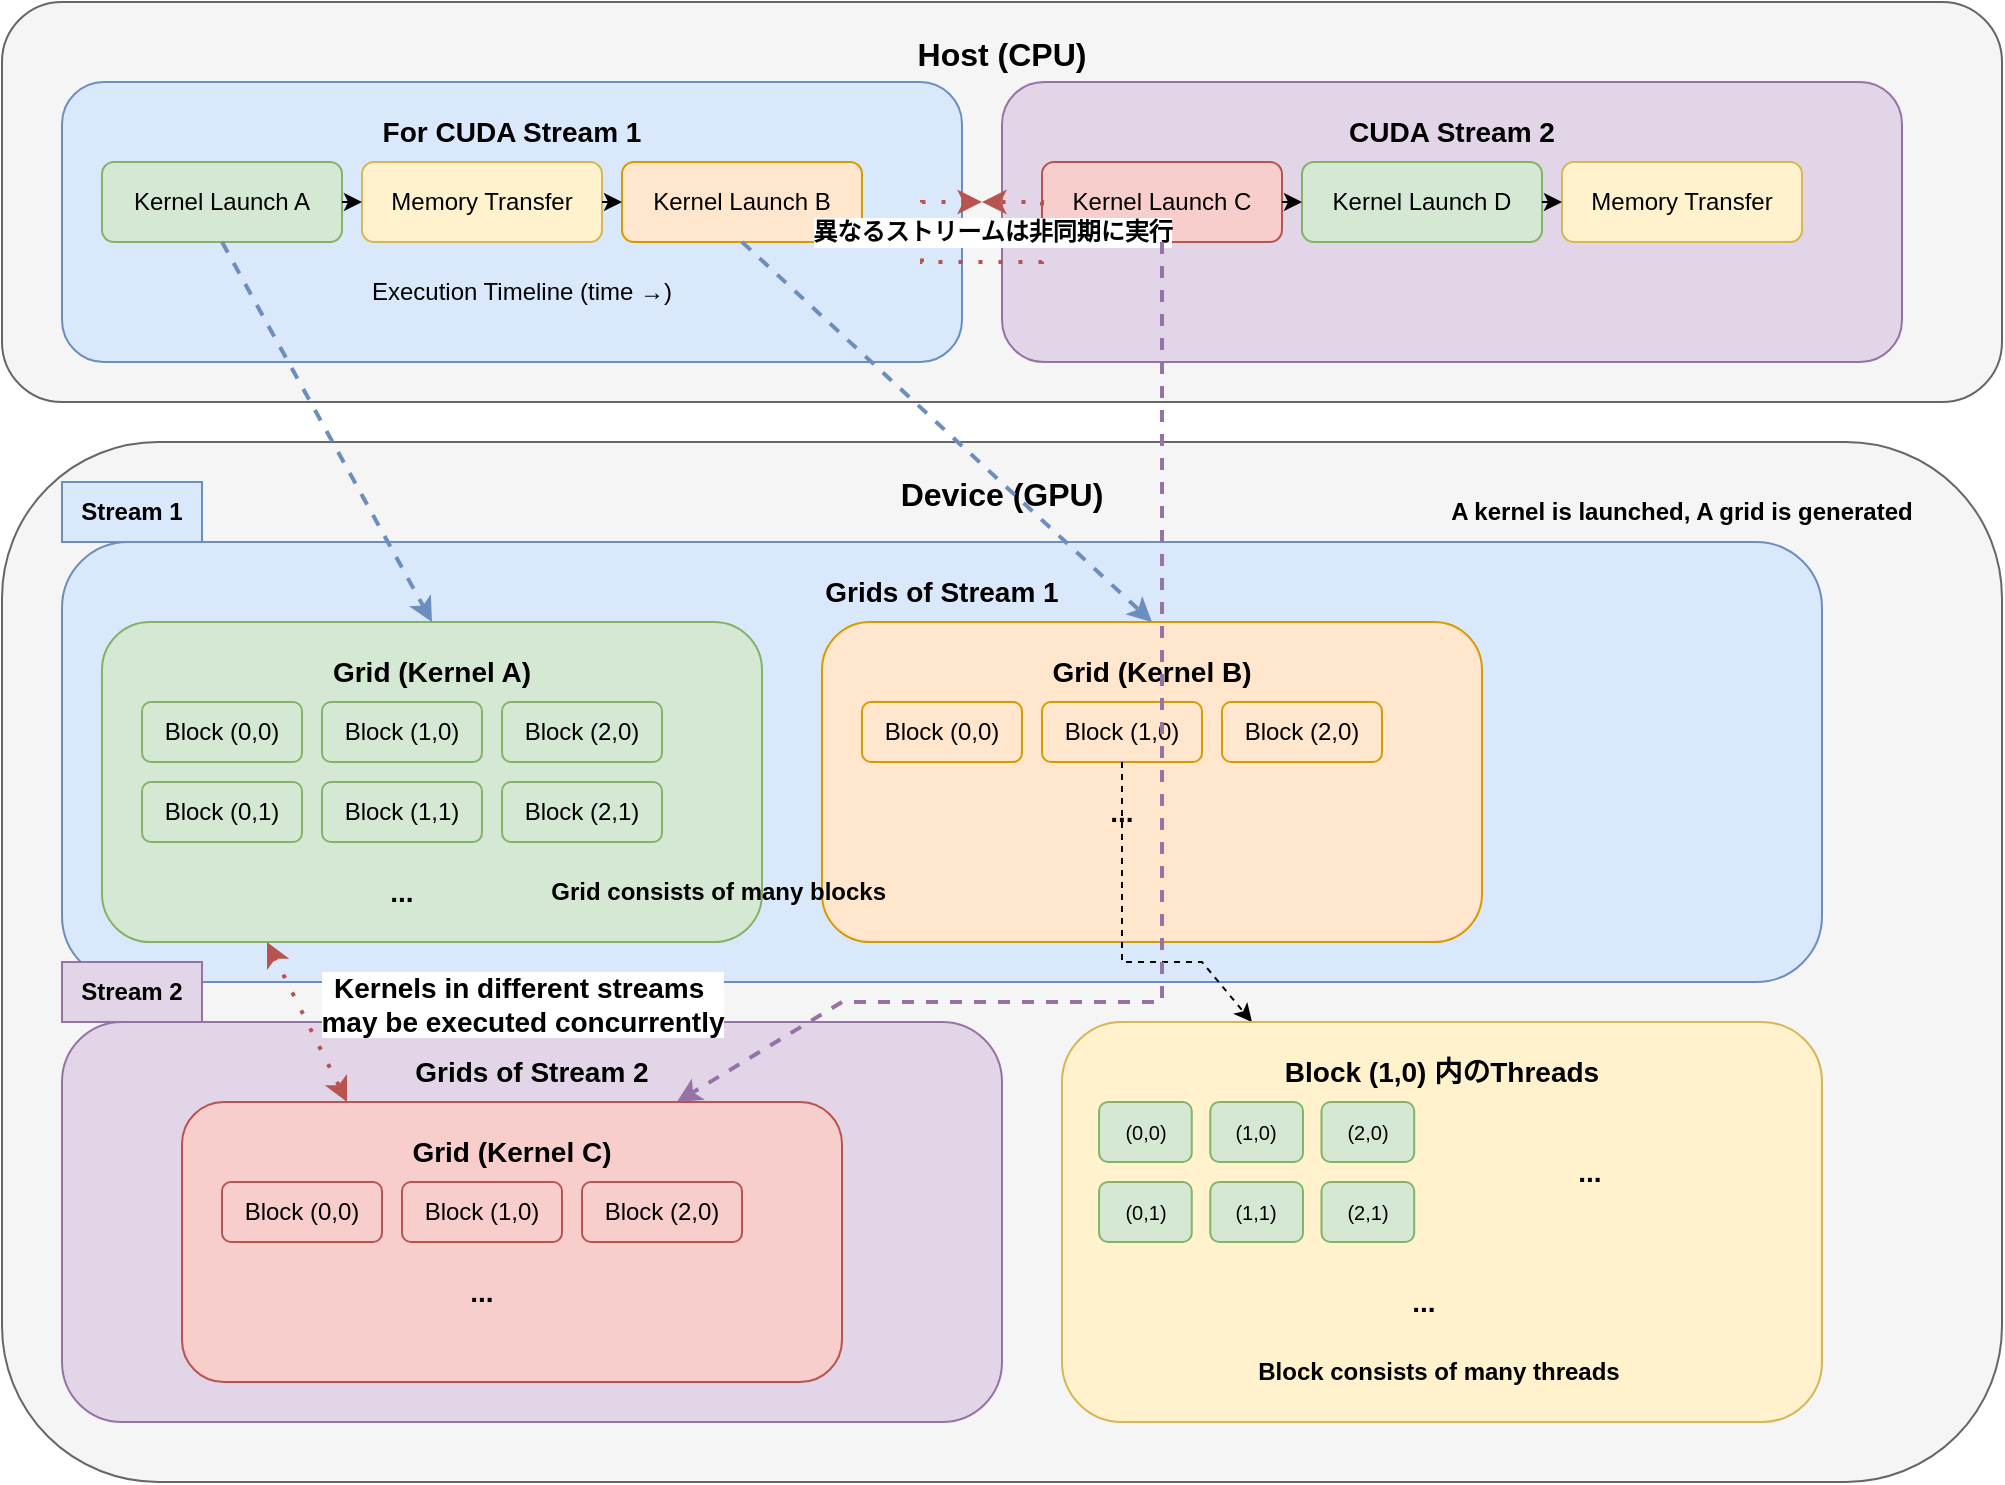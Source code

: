 <mxfile>
    <diagram id="CUDA_Execution_Model" name="CUDA Stream Kernel Grid Relationship">
        <mxGraphModel dx="1112" dy="743" grid="1" gridSize="10" guides="1" tooltips="1" connect="1" arrows="1" fold="1" page="1" pageScale="1" pageWidth="1100" pageHeight="850" background="#FFFFFF" math="0" shadow="0">
            <root>
                <mxCell id="0"/>
                <mxCell id="1" parent="0"/>
                <mxCell id="17" value="Device (GPU)" style="rounded=1;whiteSpace=wrap;html=1;fillColor=#f5f5f5;strokeColor=#666666;fontSize=16;fontStyle=1;verticalAlign=top;spacingTop=10;" parent="1" vertex="1">
                    <mxGeometry x="50" y="270" width="1000" height="520" as="geometry"/>
                </mxCell>
                <mxCell id="100" value="Grids of Stream 1" style="rounded=1;whiteSpace=wrap;html=1;fillColor=#dae8fc;strokeColor=#6c8ebf;fontSize=14;fontStyle=1;verticalAlign=top;spacingTop=10;" parent="1" vertex="1">
                    <mxGeometry x="80" y="320" width="880" height="220" as="geometry"/>
                </mxCell>
                <mxCell id="18" value="Grid (Kernel A)" style="rounded=1;whiteSpace=wrap;html=1;fillColor=#d5e8d4;strokeColor=#82b366;fontSize=14;fontStyle=1;verticalAlign=top;spacingTop=10;" parent="1" vertex="1">
                    <mxGeometry x="100" y="360" width="330" height="160" as="geometry"/>
                </mxCell>
                <mxCell id="19" value="Block (0,0)" style="rounded=1;whiteSpace=wrap;html=1;fillColor=#d5e8d4;strokeColor=#82b366;fontSize=12;" parent="1" vertex="1">
                    <mxGeometry x="120" y="400" width="80" height="30" as="geometry"/>
                </mxCell>
                <mxCell id="20" value="Block (1,0)" style="rounded=1;whiteSpace=wrap;html=1;fillColor=#d5e8d4;strokeColor=#82b366;fontSize=12;" parent="1" vertex="1">
                    <mxGeometry x="210" y="400" width="80" height="30" as="geometry"/>
                </mxCell>
                <mxCell id="21" value="Block (2,0)" style="rounded=1;whiteSpace=wrap;html=1;fillColor=#d5e8d4;strokeColor=#82b366;fontSize=12;" parent="1" vertex="1">
                    <mxGeometry x="300" y="400" width="80" height="30" as="geometry"/>
                </mxCell>
                <mxCell id="22" value="Block (0,1)" style="rounded=1;whiteSpace=wrap;html=1;fillColor=#d5e8d4;strokeColor=#82b366;fontSize=12;" parent="1" vertex="1">
                    <mxGeometry x="120" y="440" width="80" height="30" as="geometry"/>
                </mxCell>
                <mxCell id="23" value="Block (1,1)" style="rounded=1;whiteSpace=wrap;html=1;fillColor=#d5e8d4;strokeColor=#82b366;fontSize=12;" parent="1" vertex="1">
                    <mxGeometry x="210" y="440" width="80" height="30" as="geometry"/>
                </mxCell>
                <mxCell id="24" value="Block (2,1)" style="rounded=1;whiteSpace=wrap;html=1;fillColor=#d5e8d4;strokeColor=#82b366;fontSize=12;" parent="1" vertex="1">
                    <mxGeometry x="300" y="440" width="80" height="30" as="geometry"/>
                </mxCell>
                <mxCell id="25" value="..." style="text;html=1;strokeColor=none;fillColor=none;align=center;verticalAlign=middle;whiteSpace=wrap;rounded=0;fontSize=14;fontStyle=1" parent="1" vertex="1">
                    <mxGeometry x="120" y="480" width="260" height="30" as="geometry"/>
                </mxCell>
                <mxCell id="27" value="Grid (Kernel B)" style="rounded=1;whiteSpace=wrap;html=1;fillColor=#ffe6cc;strokeColor=#d79b00;fontSize=14;fontStyle=1;verticalAlign=top;spacingTop=10;" parent="1" vertex="1">
                    <mxGeometry x="460" y="360" width="330" height="160" as="geometry"/>
                </mxCell>
                <mxCell id="28" value="Block (0,0)" style="rounded=1;whiteSpace=wrap;html=1;fillColor=#ffe6cc;strokeColor=#d79b00;fontSize=12;" parent="1" vertex="1">
                    <mxGeometry x="480" y="400" width="80" height="30" as="geometry"/>
                </mxCell>
                <mxCell id="29" value="Block (1,0)" style="rounded=1;whiteSpace=wrap;html=1;fillColor=#ffe6cc;strokeColor=#d79b00;fontSize=12;" parent="1" vertex="1">
                    <mxGeometry x="570" y="400" width="80" height="30" as="geometry"/>
                </mxCell>
                <mxCell id="30" value="Block (2,0)" style="rounded=1;whiteSpace=wrap;html=1;fillColor=#ffe6cc;strokeColor=#d79b00;fontSize=12;" parent="1" vertex="1">
                    <mxGeometry x="660" y="400" width="80" height="30" as="geometry"/>
                </mxCell>
                <mxCell id="120" value="..." style="text;html=1;strokeColor=none;fillColor=none;align=center;verticalAlign=middle;whiteSpace=wrap;rounded=0;fontSize=14;fontStyle=1" parent="1" vertex="1">
                    <mxGeometry x="480" y="440" width="260" height="30" as="geometry"/>
                </mxCell>
                <mxCell id="101" value="Grids of Stream 2" style="rounded=1;whiteSpace=wrap;html=1;fillColor=#e1d5e7;strokeColor=#9673a6;fontSize=14;fontStyle=1;verticalAlign=top;spacingTop=10;" parent="1" vertex="1">
                    <mxGeometry x="80" y="560" width="470" height="200" as="geometry"/>
                </mxCell>
                <mxCell id="42" value="" style="endArrow=classic;html=1;rounded=0;exitX=0.5;exitY=1;exitDx=0;exitDy=0;entryX=0.25;entryY=0;entryDx=0;entryDy=0;dashed=1;" parent="1" source="29" target="33" edge="1">
                    <mxGeometry width="50" height="50" relative="1" as="geometry">
                        <mxPoint x="650" y="500" as="sourcePoint"/>
                        <mxPoint x="700" y="450" as="targetPoint"/>
                        <Array as="points">
                            <mxPoint x="610" y="530"/>
                            <mxPoint x="650" y="530"/>
                        </Array>
                    </mxGeometry>
                </mxCell>
                <mxCell id="110" value="&lt;span style=&quot;font-size: 14px;&quot;&gt;&lt;b&gt;Kernels in different streams&amp;nbsp;&lt;/b&gt;&lt;/span&gt;&lt;div&gt;&lt;span style=&quot;font-size: 14px;&quot;&gt;&lt;b&gt;may be executed concurrently&lt;/b&gt;&lt;/span&gt;&lt;/div&gt;" style="endArrow=classic;startArrow=classic;html=1;rounded=0;dashed=1;dashPattern=1 4;strokeWidth=2;fillColor=#f8cecc;strokeColor=#b85450;fontSize=14;fontStyle=1;verticalAlign=middle;horizontal=1;exitX=0.25;exitY=1;exitDx=0;exitDy=0;entryX=0.25;entryY=0;entryDx=0;entryDy=0;" parent="1" source="18" target="102" edge="1">
                    <mxGeometry x="0.875" y="101" width="50" height="50" relative="1" as="geometry">
                        <mxPoint x="230" y="550" as="sourcePoint"/>
                        <mxPoint x="230" y="580" as="targetPoint"/>
                        <mxPoint y="1" as="offset"/>
                    </mxGeometry>
                </mxCell>
                <mxCell id="45" value="A kernel is launched, A grid is generated" style="text;html=1;strokeColor=none;fillColor=none;align=center;verticalAlign=middle;whiteSpace=wrap;rounded=0;fontSize=12;fontStyle=1" parent="1" vertex="1">
                    <mxGeometry x="770" y="290" width="240" height="30" as="geometry"/>
                </mxCell>
                <mxCell id="46" value="Grid consists of many blocks&amp;nbsp;" style="text;html=1;strokeColor=none;fillColor=none;align=center;verticalAlign=middle;whiteSpace=wrap;rounded=0;fontSize=12;fontStyle=1" parent="1" vertex="1">
                    <mxGeometry x="320" y="480" width="180" height="30" as="geometry"/>
                </mxCell>
                <mxCell id="48" value="Stream 1" style="text;html=1;strokeColor=#6c8ebf;fillColor=#dae8fc;align=center;verticalAlign=middle;whiteSpace=wrap;rounded=0;fontSize=12;fontStyle=1" parent="1" vertex="1">
                    <mxGeometry x="80" y="290" width="70" height="30" as="geometry"/>
                </mxCell>
                <mxCell id="49" value="Stream 2" style="text;html=1;strokeColor=#9673a6;fillColor=#e1d5e7;align=center;verticalAlign=middle;whiteSpace=wrap;rounded=0;fontSize=12;fontStyle=1" parent="1" vertex="1">
                    <mxGeometry x="80" y="530" width="70" height="30" as="geometry"/>
                </mxCell>
                <mxCell id="121" value="" style="group" parent="1" vertex="1" connectable="0">
                    <mxGeometry x="50" y="50" width="1000" height="200" as="geometry"/>
                </mxCell>
                <mxCell id="2" value="Host (CPU)" style="rounded=1;whiteSpace=wrap;html=1;fillColor=#f5f5f5;strokeColor=#666666;fontSize=16;fontStyle=1;verticalAlign=top;spacingTop=10;dashed=0;dashPattern=8 8;" parent="121" vertex="1">
                    <mxGeometry width="1000" height="200" as="geometry"/>
                </mxCell>
                <mxCell id="3" value="For CUDA Stream 1" style="rounded=1;whiteSpace=wrap;html=1;fillColor=#dae8fc;strokeColor=#6c8ebf;fontSize=14;fontStyle=1;verticalAlign=top;spacingTop=10;" parent="121" vertex="1">
                    <mxGeometry x="30" y="40" width="450" height="140" as="geometry"/>
                </mxCell>
                <mxCell id="4" value="Kernel Launch A" style="rounded=1;whiteSpace=wrap;html=1;fillColor=#d5e8d4;strokeColor=#82b366;fontSize=12;" parent="121" vertex="1">
                    <mxGeometry x="50" y="80" width="120" height="40" as="geometry"/>
                </mxCell>
                <mxCell id="5" value="Memory Transfer" style="rounded=1;whiteSpace=wrap;html=1;fillColor=#fff2cc;strokeColor=#d6b656;fontSize=12;" parent="121" vertex="1">
                    <mxGeometry x="180" y="80" width="120" height="40" as="geometry"/>
                </mxCell>
                <mxCell id="6" value="Kernel Launch B" style="rounded=1;whiteSpace=wrap;html=1;fillColor=#ffe6cc;strokeColor=#d79b00;fontSize=12;" parent="121" vertex="1">
                    <mxGeometry x="310" y="80" width="120" height="40" as="geometry"/>
                </mxCell>
                <mxCell id="7" value="" style="endArrow=classic;html=1;rounded=0;exitX=1;exitY=0.5;exitDx=0;exitDy=0;entryX=0;entryY=0.5;entryDx=0;entryDy=0;" parent="121" source="4" target="5" edge="1">
                    <mxGeometry width="50" height="50" relative="1" as="geometry">
                        <mxPoint x="180" y="120" as="sourcePoint"/>
                        <mxPoint x="230" y="70" as="targetPoint"/>
                    </mxGeometry>
                </mxCell>
                <mxCell id="8" value="" style="endArrow=classic;html=1;rounded=0;exitX=1;exitY=0.5;exitDx=0;exitDy=0;entryX=0;entryY=0.5;entryDx=0;entryDy=0;" parent="121" source="5" target="6" edge="1">
                    <mxGeometry width="50" height="50" relative="1" as="geometry">
                        <mxPoint x="310" y="120" as="sourcePoint"/>
                        <mxPoint x="360" y="70" as="targetPoint"/>
                    </mxGeometry>
                </mxCell>
                <mxCell id="9" value="Execution Timeline (time →)" style="text;html=1;strokeColor=none;fillColor=none;align=center;verticalAlign=middle;whiteSpace=wrap;rounded=0;fontSize=12;" parent="121" vertex="1">
                    <mxGeometry x="180" y="130" width="160" height="30" as="geometry"/>
                </mxCell>
                <mxCell id="10" value="CUDA Stream 2" style="rounded=1;whiteSpace=wrap;html=1;fillColor=#e1d5e7;strokeColor=#9673a6;fontSize=14;fontStyle=1;verticalAlign=top;spacingTop=10;" parent="121" vertex="1">
                    <mxGeometry x="500" y="40" width="450" height="140" as="geometry"/>
                </mxCell>
                <mxCell id="11" value="Kernel Launch C" style="rounded=1;whiteSpace=wrap;html=1;fillColor=#f8cecc;strokeColor=#b85450;fontSize=12;" parent="121" vertex="1">
                    <mxGeometry x="520" y="80" width="120" height="40" as="geometry"/>
                </mxCell>
                <mxCell id="12" value="Kernel Launch D" style="rounded=1;whiteSpace=wrap;html=1;fillColor=#d5e8d4;strokeColor=#82b366;fontSize=12;" parent="121" vertex="1">
                    <mxGeometry x="650" y="80" width="120" height="40" as="geometry"/>
                </mxCell>
                <mxCell id="13" value="Memory Transfer" style="rounded=1;whiteSpace=wrap;html=1;fillColor=#fff2cc;strokeColor=#d6b656;fontSize=12;" parent="121" vertex="1">
                    <mxGeometry x="780" y="80" width="120" height="40" as="geometry"/>
                </mxCell>
                <mxCell id="14" value="" style="endArrow=classic;html=1;rounded=0;exitX=1;exitY=0.5;exitDx=0;exitDy=0;entryX=0;entryY=0.5;entryDx=0;entryDy=0;" parent="121" source="11" target="12" edge="1">
                    <mxGeometry width="50" height="50" relative="1" as="geometry">
                        <mxPoint x="650" y="120" as="sourcePoint"/>
                        <mxPoint x="700" y="70" as="targetPoint"/>
                    </mxGeometry>
                </mxCell>
                <mxCell id="15" value="" style="endArrow=classic;html=1;rounded=0;exitX=1;exitY=0.5;exitDx=0;exitDy=0;entryX=0;entryY=0.5;entryDx=0;entryDy=0;" parent="121" source="12" target="13" edge="1">
                    <mxGeometry width="50" height="50" relative="1" as="geometry">
                        <mxPoint x="780" y="120" as="sourcePoint"/>
                        <mxPoint x="830" y="70" as="targetPoint"/>
                    </mxGeometry>
                </mxCell>
                <mxCell id="16" value="異なるストリームは非同期に実行" style="endArrow=classic;startArrow=classic;html=1;rounded=0;dashed=1;dashPattern=1 4;strokeWidth=2;fillColor=#f8cecc;strokeColor=#b85450;fontSize=12;fontStyle=1" parent="121" edge="1">
                    <mxGeometry x="0.048" y="15" width="50" height="50" relative="1" as="geometry">
                        <mxPoint x="490" y="100" as="sourcePoint"/>
                        <mxPoint x="490" y="100" as="targetPoint"/>
                        <mxPoint as="offset"/>
                        <Array as="points">
                            <mxPoint x="460" y="100"/>
                            <mxPoint x="460" y="130"/>
                            <mxPoint x="520" y="130"/>
                            <mxPoint x="520" y="100"/>
                        </Array>
                    </mxGeometry>
                </mxCell>
                <mxCell id="43" value="" style="endArrow=classic;html=1;rounded=0;exitX=0.5;exitY=1;exitDx=0;exitDy=0;entryX=0.5;entryY=0;entryDx=0;entryDy=0;dashed=1;strokeWidth=2;fillColor=#dae8fc;strokeColor=#6c8ebf;" parent="1" source="4" target="18" edge="1">
                    <mxGeometry width="50" height="50" relative="1" as="geometry">
                        <mxPoint x="210" y="270" as="sourcePoint"/>
                        <mxPoint x="260" y="220" as="targetPoint"/>
                    </mxGeometry>
                </mxCell>
                <mxCell id="44" value="" style="endArrow=classic;html=1;rounded=0;exitX=0.5;exitY=1;exitDx=0;exitDy=0;entryX=0.5;entryY=0;entryDx=0;entryDy=0;dashed=1;strokeWidth=2;fillColor=#dae8fc;strokeColor=#6c8ebf;" parent="1" source="6" target="27" edge="1">
                    <mxGeometry width="50" height="50" relative="1" as="geometry">
                        <mxPoint x="600" y="270" as="sourcePoint"/>
                        <mxPoint x="650" y="220" as="targetPoint"/>
                    </mxGeometry>
                </mxCell>
                <mxCell id="107" value="" style="endArrow=classic;html=1;rounded=0;exitX=0.5;exitY=1;exitDx=0;exitDy=0;entryX=0.75;entryY=0;entryDx=0;entryDy=0;dashed=1;strokeWidth=2;fillColor=#e1d5e7;strokeColor=#9673a6;" parent="1" source="11" target="102" edge="1">
                    <mxGeometry width="50" height="50" relative="1" as="geometry">
                        <mxPoint x="420" y="480" as="sourcePoint"/>
                        <mxPoint x="470" y="430" as="targetPoint"/>
                        <Array as="points">
                            <mxPoint x="630" y="550"/>
                            <mxPoint x="470" y="550"/>
                        </Array>
                    </mxGeometry>
                </mxCell>
                <mxCell id="122" value="" style="group" parent="1" vertex="1" connectable="0">
                    <mxGeometry x="580" y="560" width="380" height="200" as="geometry"/>
                </mxCell>
                <mxCell id="33" value="Block (1,0) 内のThreads" style="rounded=1;whiteSpace=wrap;html=1;fillColor=#fff2cc;strokeColor=#d6b656;fontSize=14;fontStyle=1;verticalAlign=top;spacingTop=10;" parent="122" vertex="1">
                    <mxGeometry width="380" height="200" as="geometry"/>
                </mxCell>
                <mxCell id="34" value="(0,0)" style="rounded=1;whiteSpace=wrap;html=1;fillColor=#d5e8d4;strokeColor=#82b366;fontSize=10;" parent="122" vertex="1">
                    <mxGeometry x="18.537" y="40" width="46.341" height="30" as="geometry"/>
                </mxCell>
                <mxCell id="35" value="(1,0)" style="rounded=1;whiteSpace=wrap;html=1;fillColor=#d5e8d4;strokeColor=#82b366;fontSize=10;" parent="122" vertex="1">
                    <mxGeometry x="74.146" y="40" width="46.341" height="30" as="geometry"/>
                </mxCell>
                <mxCell id="36" value="(2,0)" style="rounded=1;whiteSpace=wrap;html=1;fillColor=#d5e8d4;strokeColor=#82b366;fontSize=10;" parent="122" vertex="1">
                    <mxGeometry x="129.756" y="40" width="46.341" height="30" as="geometry"/>
                </mxCell>
                <mxCell id="37" value="(0,1)" style="rounded=1;whiteSpace=wrap;html=1;fillColor=#d5e8d4;strokeColor=#82b366;fontSize=10;" parent="122" vertex="1">
                    <mxGeometry x="18.537" y="80" width="46.341" height="30" as="geometry"/>
                </mxCell>
                <mxCell id="38" value="(1,1)" style="rounded=1;whiteSpace=wrap;html=1;fillColor=#d5e8d4;strokeColor=#82b366;fontSize=10;" parent="122" vertex="1">
                    <mxGeometry x="74.146" y="80" width="46.341" height="30" as="geometry"/>
                </mxCell>
                <mxCell id="39" value="(2,1)" style="rounded=1;whiteSpace=wrap;html=1;fillColor=#d5e8d4;strokeColor=#82b366;fontSize=10;" parent="122" vertex="1">
                    <mxGeometry x="129.756" y="80" width="46.341" height="30" as="geometry"/>
                </mxCell>
                <mxCell id="40" value="..." style="text;html=1;strokeColor=none;fillColor=none;align=center;verticalAlign=middle;whiteSpace=wrap;rounded=0;fontSize=14;fontStyle=1" parent="122" vertex="1">
                    <mxGeometry x="185.366" y="40" width="157.561" height="70" as="geometry"/>
                </mxCell>
                <mxCell id="41" value="..." style="text;html=1;strokeColor=none;fillColor=none;align=center;verticalAlign=middle;whiteSpace=wrap;rounded=0;fontSize=14;fontStyle=1" parent="122" vertex="1">
                    <mxGeometry x="18.537" y="120" width="324.39" height="40" as="geometry"/>
                </mxCell>
                <mxCell id="47" value="Block consists of many threads" style="text;html=1;strokeColor=none;fillColor=none;align=center;verticalAlign=middle;whiteSpace=wrap;rounded=0;fontSize=12;fontStyle=1" parent="122" vertex="1">
                    <mxGeometry x="97.32" y="160" width="182.68" height="30" as="geometry"/>
                </mxCell>
                <mxCell id="123" value="" style="group" parent="1" vertex="1" connectable="0">
                    <mxGeometry x="140" y="600" width="330" height="140" as="geometry"/>
                </mxCell>
                <mxCell id="102" value="Grid (Kernel C)" style="rounded=1;whiteSpace=wrap;html=1;fillColor=#f8cecc;strokeColor=#b85450;fontSize=14;fontStyle=1;verticalAlign=top;spacingTop=10;" parent="123" vertex="1">
                    <mxGeometry width="330" height="140" as="geometry"/>
                </mxCell>
                <mxCell id="103" value="Block (0,0)" style="rounded=1;whiteSpace=wrap;html=1;fillColor=#f8cecc;strokeColor=#b85450;fontSize=12;" parent="123" vertex="1">
                    <mxGeometry x="20" y="40" width="80" height="30" as="geometry"/>
                </mxCell>
                <mxCell id="104" value="Block (1,0)" style="rounded=1;whiteSpace=wrap;html=1;fillColor=#f8cecc;strokeColor=#b85450;fontSize=12;" parent="123" vertex="1">
                    <mxGeometry x="110" y="40" width="80" height="30" as="geometry"/>
                </mxCell>
                <mxCell id="105" value="Block (2,0)" style="rounded=1;whiteSpace=wrap;html=1;fillColor=#f8cecc;strokeColor=#b85450;fontSize=12;" parent="123" vertex="1">
                    <mxGeometry x="200" y="40" width="80" height="30" as="geometry"/>
                </mxCell>
                <mxCell id="106" value="..." style="text;html=1;strokeColor=none;fillColor=none;align=center;verticalAlign=middle;whiteSpace=wrap;rounded=0;fontSize=14;fontStyle=1" parent="123" vertex="1">
                    <mxGeometry x="20" y="80" width="260" height="30" as="geometry"/>
                </mxCell>
            </root>
        </mxGraphModel>
    </diagram>
</mxfile>